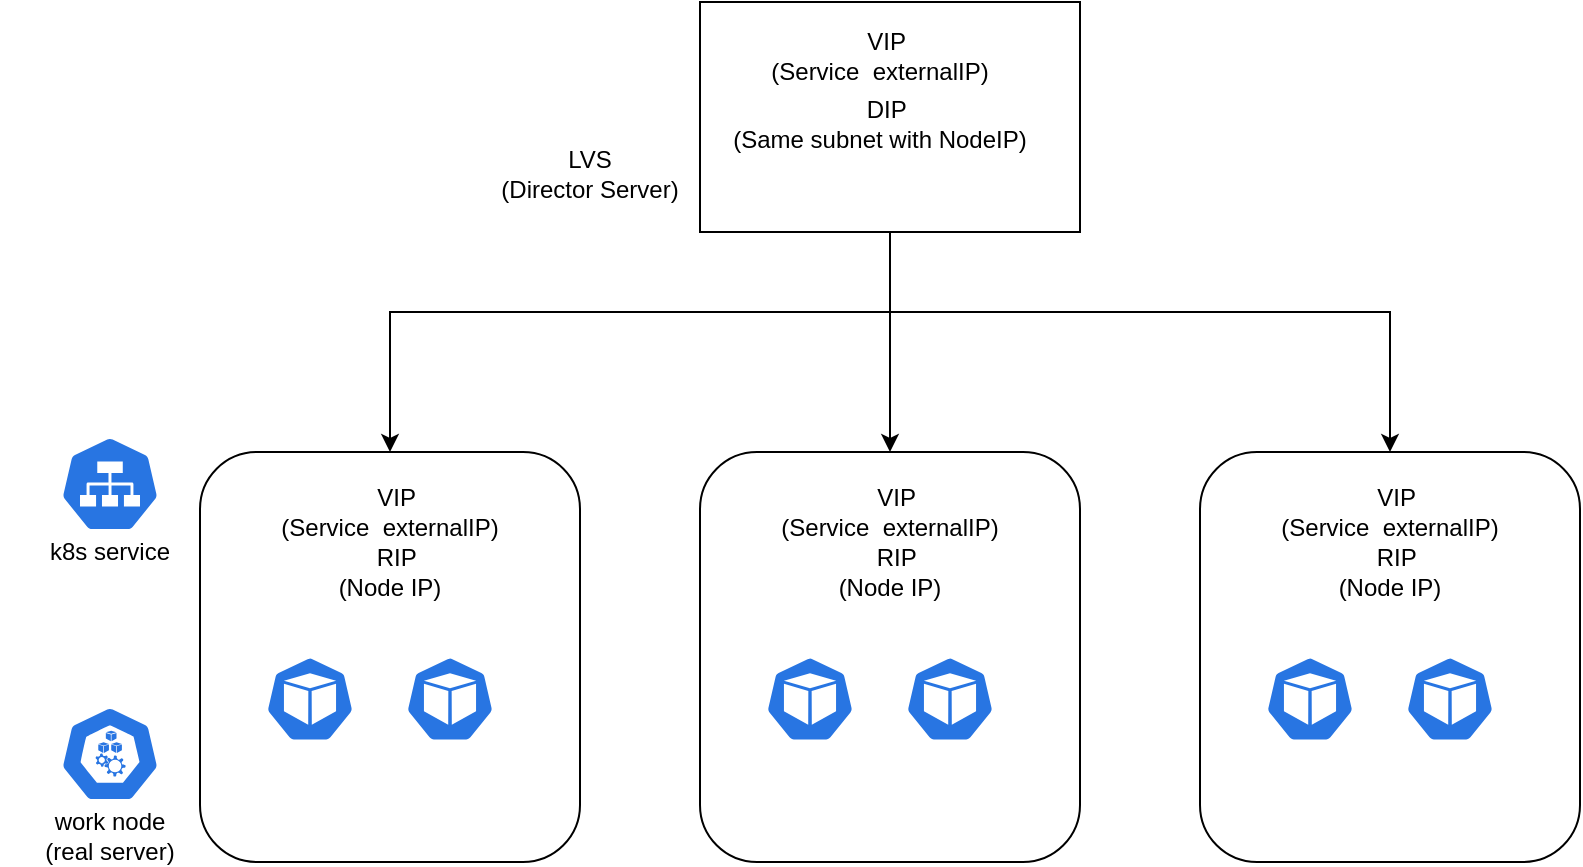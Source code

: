<mxfile version="13.1.6" type="device"><diagram id="DOLcXe_PUxr5NYCov9sN" name="Page-1"><mxGraphModel dx="1278" dy="491" grid="1" gridSize="10" guides="1" tooltips="1" connect="1" arrows="1" fold="1" page="1" pageScale="1" pageWidth="850" pageHeight="1100" math="0" shadow="0"><root><mxCell id="0"/><mxCell id="1" parent="0"/><mxCell id="ncp9Y43oHaSGu8MTBJ7m-5" value="" style="rounded=1;whiteSpace=wrap;html=1;" parent="1" vertex="1"><mxGeometry x="100" y="295" width="190" height="205" as="geometry"/></mxCell><mxCell id="ncp9Y43oHaSGu8MTBJ7m-30" value="" style="rounded=1;whiteSpace=wrap;html=1;" parent="1" vertex="1"><mxGeometry x="600" y="295" width="190" height="205" as="geometry"/></mxCell><mxCell id="ncp9Y43oHaSGu8MTBJ7m-25" value="" style="rounded=1;whiteSpace=wrap;html=1;" parent="1" vertex="1"><mxGeometry x="350" y="295" width="190" height="205" as="geometry"/></mxCell><mxCell id="ncp9Y43oHaSGu8MTBJ7m-42" value="" style="edgeStyle=orthogonalEdgeStyle;rounded=0;orthogonalLoop=1;jettySize=auto;html=1;entryX=0.5;entryY=0;entryDx=0;entryDy=0;" parent="1" source="ncp9Y43oHaSGu8MTBJ7m-1" target="ncp9Y43oHaSGu8MTBJ7m-25" edge="1"><mxGeometry relative="1" as="geometry"><mxPoint x="445" y="272" as="targetPoint"/></mxGeometry></mxCell><mxCell id="ncp9Y43oHaSGu8MTBJ7m-1" value="" style="rounded=0;whiteSpace=wrap;html=1;" parent="1" vertex="1"><mxGeometry x="350" y="70" width="190" height="115" as="geometry"/></mxCell><mxCell id="ncp9Y43oHaSGu8MTBJ7m-4" value="" style="html=1;dashed=0;whitespace=wrap;fillColor=#2875E2;strokeColor=#ffffff;points=[[0.005,0.63,0],[0.1,0.2,0],[0.9,0.2,0],[0.5,0,0],[0.995,0.63,0],[0.72,0.99,0],[0.5,1,0],[0.28,0.99,0]];shape=mxgraph.kubernetes.icon;prIcon=svc" parent="1" vertex="1"><mxGeometry x="30" y="287" width="50" height="48" as="geometry"/></mxCell><mxCell id="ncp9Y43oHaSGu8MTBJ7m-6" value="&lt;br&gt;work node&lt;br&gt;(real server)" style="text;html=1;strokeColor=none;fillColor=none;align=center;verticalAlign=middle;whiteSpace=wrap;rounded=0;" parent="1" vertex="1"><mxGeometry y="470" width="110" height="20" as="geometry"/></mxCell><mxCell id="ncp9Y43oHaSGu8MTBJ7m-13" style="edgeStyle=orthogonalEdgeStyle;rounded=0;orthogonalLoop=1;jettySize=auto;html=1;exitX=0.5;exitY=1;exitDx=0;exitDy=0;" parent="1" source="ncp9Y43oHaSGu8MTBJ7m-7" target="ncp9Y43oHaSGu8MTBJ7m-7" edge="1"><mxGeometry relative="1" as="geometry"/></mxCell><mxCell id="ncp9Y43oHaSGu8MTBJ7m-14" style="edgeStyle=orthogonalEdgeStyle;rounded=0;orthogonalLoop=1;jettySize=auto;html=1;exitX=0.5;exitY=1;exitDx=0;exitDy=0;" parent="1" source="ncp9Y43oHaSGu8MTBJ7m-7" target="ncp9Y43oHaSGu8MTBJ7m-7" edge="1"><mxGeometry relative="1" as="geometry"/></mxCell><mxCell id="ncp9Y43oHaSGu8MTBJ7m-15" value="&amp;nbsp; VIP&lt;br&gt;(Service&amp;nbsp; externalIP)" style="text;html=1;strokeColor=none;fillColor=none;align=center;verticalAlign=middle;whiteSpace=wrap;rounded=0;" parent="1" vertex="1"><mxGeometry x="125" y="315" width="140" height="20" as="geometry"/></mxCell><mxCell id="ncp9Y43oHaSGu8MTBJ7m-16" value="&amp;nbsp; RIP&lt;br&gt;(Node IP)" style="text;html=1;strokeColor=none;fillColor=none;align=center;verticalAlign=middle;whiteSpace=wrap;rounded=0;" parent="1" vertex="1"><mxGeometry x="125" y="345" width="140" height="20" as="geometry"/></mxCell><mxCell id="ncp9Y43oHaSGu8MTBJ7m-19" value="&amp;nbsp; DIP&lt;br&gt;(Same subnet with NodeIP)" style="text;html=1;strokeColor=none;fillColor=none;align=center;verticalAlign=middle;whiteSpace=wrap;rounded=0;" parent="1" vertex="1"><mxGeometry x="360" y="121" width="160" height="20" as="geometry"/></mxCell><mxCell id="ncp9Y43oHaSGu8MTBJ7m-7" value="&amp;nbsp; VIP&lt;br&gt;(Service&amp;nbsp; externalIP)" style="text;html=1;strokeColor=none;fillColor=none;align=center;verticalAlign=middle;whiteSpace=wrap;rounded=0;" parent="1" vertex="1"><mxGeometry x="370" y="87" width="140" height="20" as="geometry"/></mxCell><mxCell id="ncp9Y43oHaSGu8MTBJ7m-21" value="" style="html=1;dashed=0;whitespace=wrap;fillColor=#2875E2;strokeColor=#ffffff;points=[[0.005,0.63,0],[0.1,0.2,0],[0.9,0.2,0],[0.5,0,0],[0.995,0.63,0],[0.72,0.99,0],[0.5,1,0],[0.28,0.99,0]];shape=mxgraph.kubernetes.icon;prIcon=pod" parent="1" vertex="1"><mxGeometry x="200" y="397" width="50" height="43" as="geometry"/></mxCell><mxCell id="ncp9Y43oHaSGu8MTBJ7m-24" value="" style="html=1;dashed=0;whitespace=wrap;fillColor=#2875E2;strokeColor=#ffffff;points=[[0.005,0.63,0],[0.1,0.2,0],[0.9,0.2,0],[0.5,0,0],[0.995,0.63,0],[0.72,0.99,0],[0.5,1,0],[0.28,0.99,0]];shape=mxgraph.kubernetes.icon;prIcon=pod" parent="1" vertex="1"><mxGeometry x="130" y="397" width="50" height="43" as="geometry"/></mxCell><mxCell id="ncp9Y43oHaSGu8MTBJ7m-26" value="&amp;nbsp; VIP&lt;br&gt;(Service&amp;nbsp; externalIP)" style="text;html=1;strokeColor=none;fillColor=none;align=center;verticalAlign=middle;whiteSpace=wrap;rounded=0;" parent="1" vertex="1"><mxGeometry x="375" y="315" width="140" height="20" as="geometry"/></mxCell><mxCell id="ncp9Y43oHaSGu8MTBJ7m-27" value="&amp;nbsp; RIP&lt;br&gt;(Node IP)" style="text;html=1;strokeColor=none;fillColor=none;align=center;verticalAlign=middle;whiteSpace=wrap;rounded=0;" parent="1" vertex="1"><mxGeometry x="375" y="345" width="140" height="20" as="geometry"/></mxCell><mxCell id="ncp9Y43oHaSGu8MTBJ7m-28" value="" style="html=1;dashed=0;whitespace=wrap;fillColor=#2875E2;strokeColor=#ffffff;points=[[0.005,0.63,0],[0.1,0.2,0],[0.9,0.2,0],[0.5,0,0],[0.995,0.63,0],[0.72,0.99,0],[0.5,1,0],[0.28,0.99,0]];shape=mxgraph.kubernetes.icon;prIcon=pod" parent="1" vertex="1"><mxGeometry x="450" y="397" width="50" height="43" as="geometry"/></mxCell><mxCell id="ncp9Y43oHaSGu8MTBJ7m-29" value="" style="html=1;dashed=0;whitespace=wrap;fillColor=#2875E2;strokeColor=#ffffff;points=[[0.005,0.63,0],[0.1,0.2,0],[0.9,0.2,0],[0.5,0,0],[0.995,0.63,0],[0.72,0.99,0],[0.5,1,0],[0.28,0.99,0]];shape=mxgraph.kubernetes.icon;prIcon=pod" parent="1" vertex="1"><mxGeometry x="380" y="397" width="50" height="43" as="geometry"/></mxCell><mxCell id="ncp9Y43oHaSGu8MTBJ7m-31" value="&amp;nbsp; VIP&lt;br&gt;(Service&amp;nbsp; externalIP)" style="text;html=1;strokeColor=none;fillColor=none;align=center;verticalAlign=middle;whiteSpace=wrap;rounded=0;" parent="1" vertex="1"><mxGeometry x="625" y="315" width="140" height="20" as="geometry"/></mxCell><mxCell id="ncp9Y43oHaSGu8MTBJ7m-32" value="&amp;nbsp; RIP&lt;br&gt;(Node IP)" style="text;html=1;strokeColor=none;fillColor=none;align=center;verticalAlign=middle;whiteSpace=wrap;rounded=0;" parent="1" vertex="1"><mxGeometry x="625" y="345" width="140" height="20" as="geometry"/></mxCell><mxCell id="ncp9Y43oHaSGu8MTBJ7m-33" value="" style="html=1;dashed=0;whitespace=wrap;fillColor=#2875E2;strokeColor=#ffffff;points=[[0.005,0.63,0],[0.1,0.2,0],[0.9,0.2,0],[0.5,0,0],[0.995,0.63,0],[0.72,0.99,0],[0.5,1,0],[0.28,0.99,0]];shape=mxgraph.kubernetes.icon;prIcon=pod" parent="1" vertex="1"><mxGeometry x="700" y="397" width="50" height="43" as="geometry"/></mxCell><mxCell id="ncp9Y43oHaSGu8MTBJ7m-34" value="" style="html=1;dashed=0;whitespace=wrap;fillColor=#2875E2;strokeColor=#ffffff;points=[[0.005,0.63,0],[0.1,0.2,0],[0.9,0.2,0],[0.5,0,0],[0.995,0.63,0],[0.72,0.99,0],[0.5,1,0],[0.28,0.99,0]];shape=mxgraph.kubernetes.icon;prIcon=pod" parent="1" vertex="1"><mxGeometry x="630" y="397" width="50" height="43" as="geometry"/></mxCell><mxCell id="ncp9Y43oHaSGu8MTBJ7m-40" style="edgeStyle=orthogonalEdgeStyle;rounded=0;orthogonalLoop=1;jettySize=auto;html=1;entryX=0.5;entryY=0;entryDx=0;entryDy=0;exitX=0.5;exitY=1;exitDx=0;exitDy=0;" parent="1" source="ncp9Y43oHaSGu8MTBJ7m-1" target="ncp9Y43oHaSGu8MTBJ7m-5" edge="1"><mxGeometry relative="1" as="geometry"><mxPoint x="200" y="285" as="targetPoint"/><mxPoint x="440" y="195" as="sourcePoint"/><Array as="points"><mxPoint x="445" y="225"/><mxPoint x="195" y="225"/></Array></mxGeometry></mxCell><mxCell id="ncp9Y43oHaSGu8MTBJ7m-39" value="LVS&lt;br&gt;(Director Server)" style="text;html=1;strokeColor=none;fillColor=none;align=center;verticalAlign=middle;whiteSpace=wrap;rounded=0;" parent="1" vertex="1"><mxGeometry x="240" y="141" width="110" height="30" as="geometry"/></mxCell><mxCell id="ncp9Y43oHaSGu8MTBJ7m-43" style="edgeStyle=orthogonalEdgeStyle;rounded=0;orthogonalLoop=1;jettySize=auto;html=1;entryX=0.5;entryY=0;entryDx=0;entryDy=0;exitX=0.5;exitY=1;exitDx=0;exitDy=0;" parent="1" source="ncp9Y43oHaSGu8MTBJ7m-1" target="ncp9Y43oHaSGu8MTBJ7m-30" edge="1"><mxGeometry relative="1" as="geometry"><mxPoint x="570" y="245" as="targetPoint"/><mxPoint x="440" y="195" as="sourcePoint"/><Array as="points"><mxPoint x="445" y="225"/><mxPoint x="695" y="225"/></Array></mxGeometry></mxCell><mxCell id="ncp9Y43oHaSGu8MTBJ7m-48" value="k8s service" style="text;html=1;strokeColor=none;fillColor=none;align=center;verticalAlign=middle;whiteSpace=wrap;rounded=0;" parent="1" vertex="1"><mxGeometry y="335" width="110" height="20" as="geometry"/></mxCell><mxCell id="_On4czqCkRmPT_xYejcH-1" value="" style="html=1;dashed=0;whitespace=wrap;fillColor=#2875E2;strokeColor=#ffffff;points=[[0.005,0.63,0],[0.1,0.2,0],[0.9,0.2,0],[0.5,0,0],[0.995,0.63,0],[0.72,0.99,0],[0.5,1,0],[0.28,0.99,0]];shape=mxgraph.kubernetes.icon;prIcon=node" vertex="1" parent="1"><mxGeometry x="30" y="422" width="50" height="48" as="geometry"/></mxCell></root></mxGraphModel></diagram></mxfile>